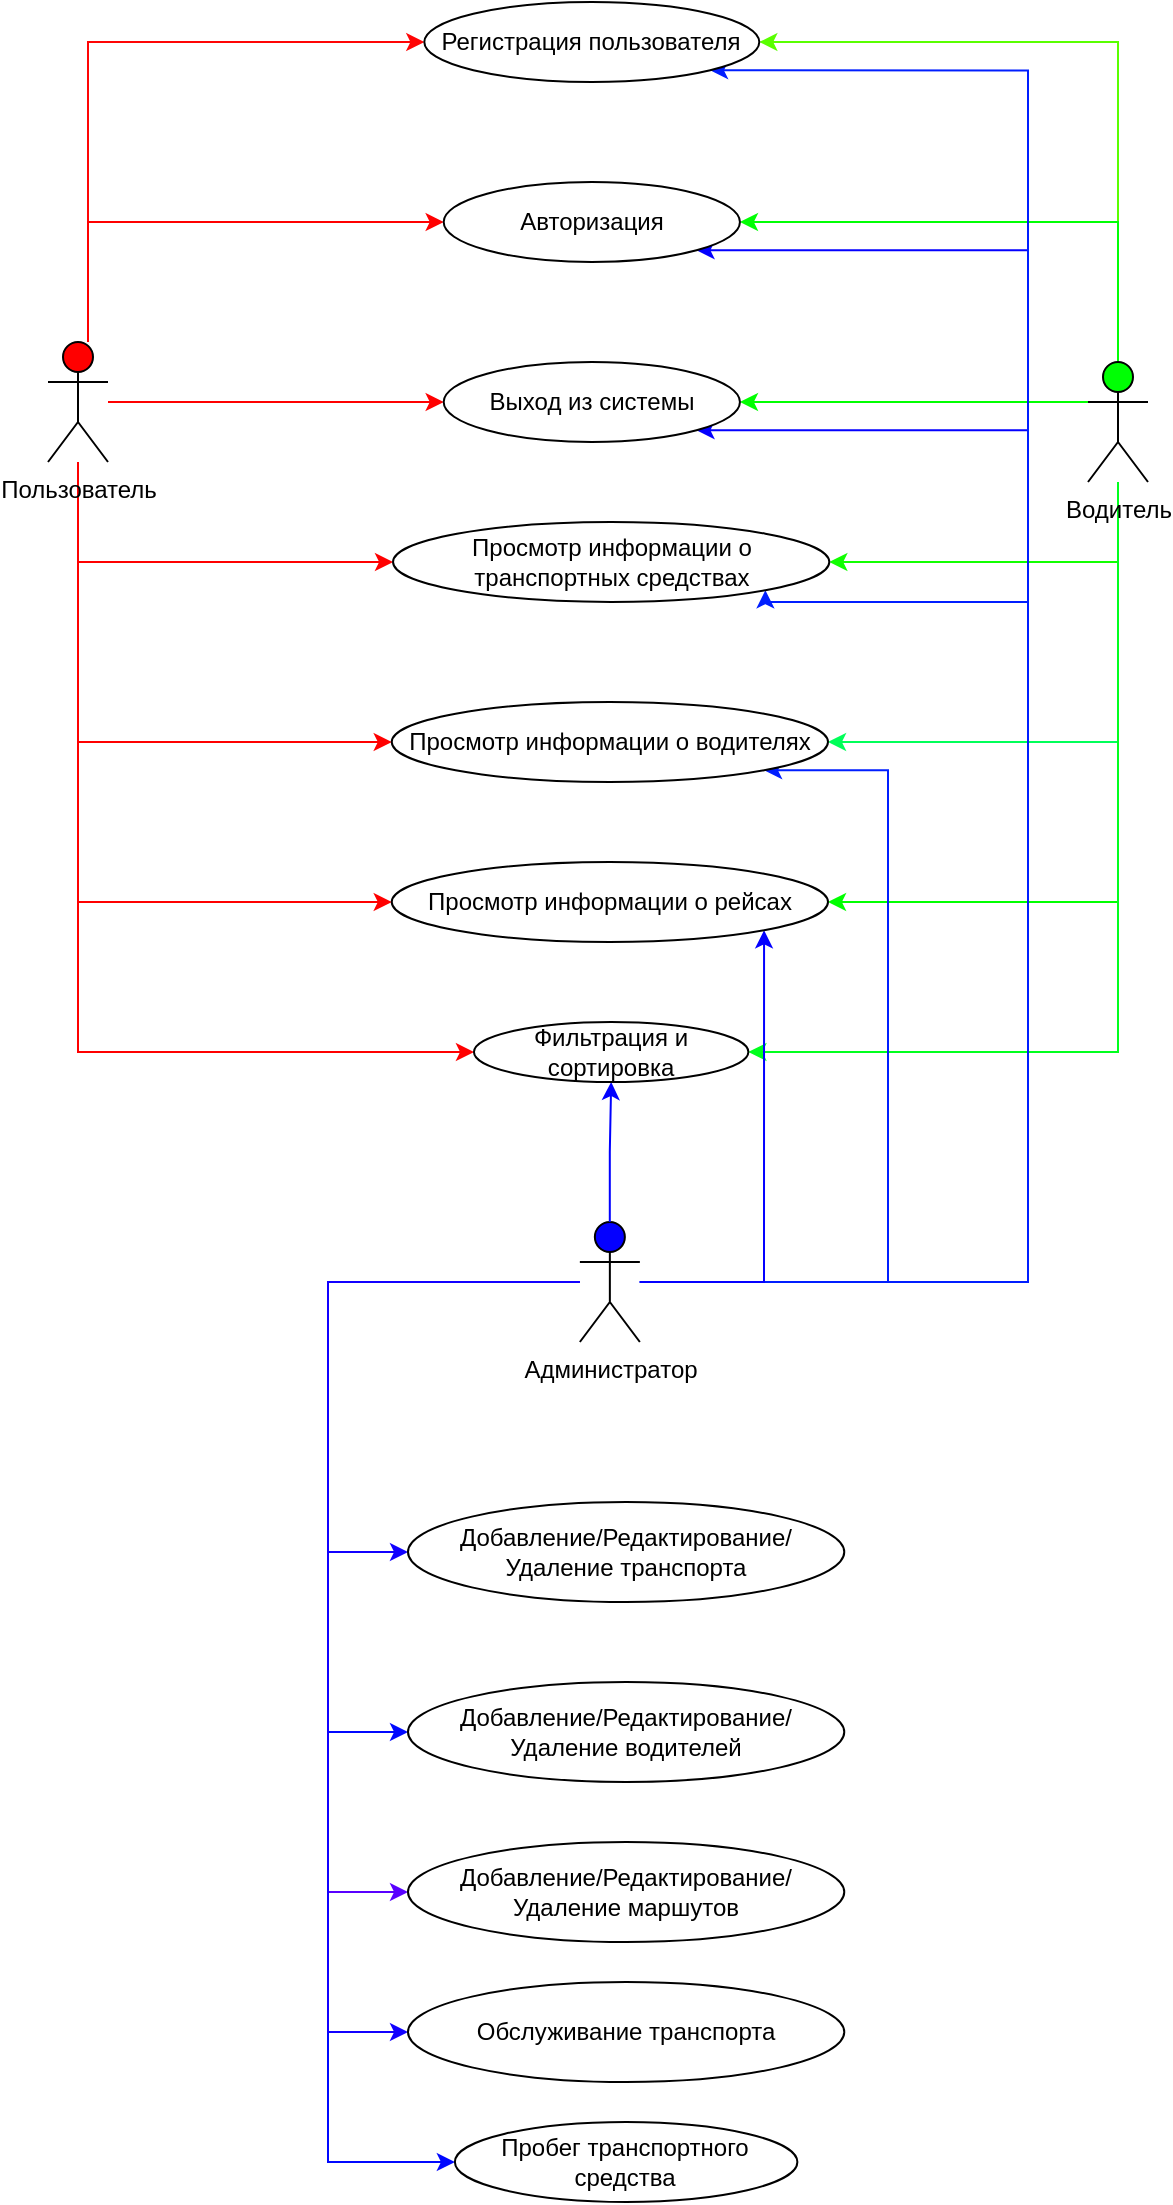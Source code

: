 <mxfile version="26.0.15">
  <diagram name="Страница — 1" id="vHsynu4ayMpg1zfwbm3B">
    <mxGraphModel dx="781" dy="1675" grid="1" gridSize="10" guides="1" tooltips="1" connect="1" arrows="1" fold="1" page="1" pageScale="1" pageWidth="827" pageHeight="1169" math="0" shadow="0">
      <root>
        <mxCell id="0" />
        <mxCell id="1" parent="0" />
        <mxCell id="OWv4xj8orZvl2IwA__Ad-22" style="edgeStyle=orthogonalEdgeStyle;rounded=0;orthogonalLoop=1;jettySize=auto;html=1;entryX=1;entryY=0.5;entryDx=0;entryDy=0;strokeColor=light-dark(#59ff00, #ededed);" parent="1" source="OWv4xj8orZvl2IwA__Ad-2" target="OWv4xj8orZvl2IwA__Ad-11" edge="1">
          <mxGeometry relative="1" as="geometry">
            <Array as="points">
              <mxPoint x="715" y="-270" />
            </Array>
          </mxGeometry>
        </mxCell>
        <mxCell id="OWv4xj8orZvl2IwA__Ad-23" style="edgeStyle=orthogonalEdgeStyle;rounded=0;orthogonalLoop=1;jettySize=auto;html=1;entryX=1;entryY=0.5;entryDx=0;entryDy=0;strokeColor=light-dark(#00ff04, #ededed);" parent="1" source="OWv4xj8orZvl2IwA__Ad-2" target="OWv4xj8orZvl2IwA__Ad-12" edge="1">
          <mxGeometry relative="1" as="geometry">
            <Array as="points">
              <mxPoint x="715" y="-180" />
            </Array>
          </mxGeometry>
        </mxCell>
        <mxCell id="OWv4xj8orZvl2IwA__Ad-24" style="edgeStyle=orthogonalEdgeStyle;rounded=0;orthogonalLoop=1;jettySize=auto;html=1;strokeColor=#00FF00;" parent="1" source="OWv4xj8orZvl2IwA__Ad-2" target="OWv4xj8orZvl2IwA__Ad-13" edge="1">
          <mxGeometry relative="1" as="geometry">
            <Array as="points">
              <mxPoint x="660" y="-90" />
              <mxPoint x="660" y="-90" />
            </Array>
          </mxGeometry>
        </mxCell>
        <mxCell id="OWv4xj8orZvl2IwA__Ad-25" style="edgeStyle=orthogonalEdgeStyle;rounded=0;orthogonalLoop=1;jettySize=auto;html=1;entryX=1;entryY=0.5;entryDx=0;entryDy=0;strokeColor=light-dark(#11ff00, #ededed);" parent="1" source="OWv4xj8orZvl2IwA__Ad-2" target="OWv4xj8orZvl2IwA__Ad-7" edge="1">
          <mxGeometry relative="1" as="geometry">
            <Array as="points">
              <mxPoint x="715" y="-10" />
            </Array>
          </mxGeometry>
        </mxCell>
        <mxCell id="OWv4xj8orZvl2IwA__Ad-26" style="edgeStyle=orthogonalEdgeStyle;rounded=0;orthogonalLoop=1;jettySize=auto;html=1;entryX=1;entryY=0.5;entryDx=0;entryDy=0;strokeColor=light-dark(#00ff59, #ededed);" parent="1" source="OWv4xj8orZvl2IwA__Ad-2" target="OWv4xj8orZvl2IwA__Ad-10" edge="1">
          <mxGeometry relative="1" as="geometry">
            <Array as="points">
              <mxPoint x="715" y="80" />
            </Array>
          </mxGeometry>
        </mxCell>
        <mxCell id="OWv4xj8orZvl2IwA__Ad-27" style="edgeStyle=orthogonalEdgeStyle;rounded=0;orthogonalLoop=1;jettySize=auto;html=1;entryX=1;entryY=0.5;entryDx=0;entryDy=0;strokeColor=#00FF00;" parent="1" source="OWv4xj8orZvl2IwA__Ad-2" target="OWv4xj8orZvl2IwA__Ad-9" edge="1">
          <mxGeometry relative="1" as="geometry">
            <Array as="points">
              <mxPoint x="715" y="160" />
            </Array>
          </mxGeometry>
        </mxCell>
        <mxCell id="OWv4xj8orZvl2IwA__Ad-46" style="edgeStyle=orthogonalEdgeStyle;rounded=0;orthogonalLoop=1;jettySize=auto;html=1;entryX=1;entryY=0.5;entryDx=0;entryDy=0;strokeColor=light-dark(#00ff1e, #ededed);" parent="1" source="OWv4xj8orZvl2IwA__Ad-2" target="OWv4xj8orZvl2IwA__Ad-42" edge="1">
          <mxGeometry relative="1" as="geometry">
            <Array as="points">
              <mxPoint x="715" y="235" />
            </Array>
          </mxGeometry>
        </mxCell>
        <mxCell id="OWv4xj8orZvl2IwA__Ad-2" value="Водитель" style="shape=umlActor;verticalLabelPosition=bottom;verticalAlign=top;html=1;outlineConnect=0;strokeColor=light-dark(#000000, #008f00);fillColor=light-dark(#00ff04, #ededed);" parent="1" vertex="1">
          <mxGeometry x="700" y="-110" width="30" height="60" as="geometry" />
        </mxCell>
        <mxCell id="OWv4xj8orZvl2IwA__Ad-29" style="edgeStyle=orthogonalEdgeStyle;rounded=0;orthogonalLoop=1;jettySize=auto;html=1;entryX=1;entryY=1;entryDx=0;entryDy=0;strokeColor=light-dark(#001eff, #ededed);" parent="1" source="OWv4xj8orZvl2IwA__Ad-3" target="OWv4xj8orZvl2IwA__Ad-10" edge="1">
          <mxGeometry relative="1" as="geometry">
            <Array as="points">
              <mxPoint x="600" y="350" />
              <mxPoint x="600" y="94" />
            </Array>
          </mxGeometry>
        </mxCell>
        <mxCell id="OWv4xj8orZvl2IwA__Ad-30" style="edgeStyle=orthogonalEdgeStyle;rounded=0;orthogonalLoop=1;jettySize=auto;html=1;entryX=1;entryY=1;entryDx=0;entryDy=0;strokeColor=light-dark(#001eff, #ededed);" parent="1" source="OWv4xj8orZvl2IwA__Ad-3" target="OWv4xj8orZvl2IwA__Ad-7" edge="1">
          <mxGeometry relative="1" as="geometry">
            <Array as="points">
              <mxPoint x="670" y="350" />
              <mxPoint x="670" y="10" />
              <mxPoint x="539" y="10" />
            </Array>
          </mxGeometry>
        </mxCell>
        <mxCell id="OWv4xj8orZvl2IwA__Ad-31" style="edgeStyle=orthogonalEdgeStyle;rounded=0;orthogonalLoop=1;jettySize=auto;html=1;entryX=1;entryY=1;entryDx=0;entryDy=0;strokeColor=light-dark(#0400ff, #ededed);" parent="1" source="OWv4xj8orZvl2IwA__Ad-3" target="OWv4xj8orZvl2IwA__Ad-13" edge="1">
          <mxGeometry relative="1" as="geometry">
            <Array as="points">
              <mxPoint x="670" y="350" />
              <mxPoint x="670" y="-76" />
            </Array>
          </mxGeometry>
        </mxCell>
        <mxCell id="OWv4xj8orZvl2IwA__Ad-32" style="edgeStyle=orthogonalEdgeStyle;rounded=0;orthogonalLoop=1;jettySize=auto;html=1;entryX=1;entryY=1;entryDx=0;entryDy=0;strokeColor=light-dark(#0400ff, #ededed);" parent="1" source="OWv4xj8orZvl2IwA__Ad-3" target="OWv4xj8orZvl2IwA__Ad-12" edge="1">
          <mxGeometry relative="1" as="geometry">
            <Array as="points">
              <mxPoint x="670" y="350" />
              <mxPoint x="670" y="-166" />
            </Array>
          </mxGeometry>
        </mxCell>
        <mxCell id="OWv4xj8orZvl2IwA__Ad-33" style="edgeStyle=orthogonalEdgeStyle;rounded=0;orthogonalLoop=1;jettySize=auto;html=1;entryX=1;entryY=1;entryDx=0;entryDy=0;strokeColor=light-dark(#001eff, #ededed);" parent="1" source="OWv4xj8orZvl2IwA__Ad-3" target="OWv4xj8orZvl2IwA__Ad-11" edge="1">
          <mxGeometry relative="1" as="geometry">
            <Array as="points">
              <mxPoint x="670" y="350" />
              <mxPoint x="670" y="-256" />
            </Array>
          </mxGeometry>
        </mxCell>
        <mxCell id="OWv4xj8orZvl2IwA__Ad-45" style="edgeStyle=orthogonalEdgeStyle;rounded=0;orthogonalLoop=1;jettySize=auto;html=1;entryX=1;entryY=1;entryDx=0;entryDy=0;strokeColor=light-dark(#0400ff, #ededed);" parent="1" source="OWv4xj8orZvl2IwA__Ad-3" target="OWv4xj8orZvl2IwA__Ad-9" edge="1">
          <mxGeometry relative="1" as="geometry">
            <Array as="points">
              <mxPoint x="538" y="350" />
            </Array>
          </mxGeometry>
        </mxCell>
        <mxCell id="OWv4xj8orZvl2IwA__Ad-48" style="edgeStyle=orthogonalEdgeStyle;rounded=0;orthogonalLoop=1;jettySize=auto;html=1;entryX=0;entryY=0.5;entryDx=0;entryDy=0;strokeColor=light-dark(#0008ff, #ededed);" parent="1" source="OWv4xj8orZvl2IwA__Ad-3" target="OWv4xj8orZvl2IwA__Ad-41" edge="1">
          <mxGeometry relative="1" as="geometry">
            <Array as="points">
              <mxPoint x="320" y="350" />
              <mxPoint x="320" y="790" />
            </Array>
          </mxGeometry>
        </mxCell>
        <mxCell id="OWv4xj8orZvl2IwA__Ad-49" style="edgeStyle=orthogonalEdgeStyle;rounded=0;orthogonalLoop=1;jettySize=auto;html=1;entryX=0;entryY=0.5;entryDx=0;entryDy=0;strokeColor=light-dark(#1100ff, #ededed);" parent="1" source="OWv4xj8orZvl2IwA__Ad-3" target="OWv4xj8orZvl2IwA__Ad-38" edge="1">
          <mxGeometry relative="1" as="geometry">
            <Array as="points">
              <mxPoint x="320" y="350" />
              <mxPoint x="320" y="485" />
            </Array>
          </mxGeometry>
        </mxCell>
        <mxCell id="OWv4xj8orZvl2IwA__Ad-50" style="edgeStyle=orthogonalEdgeStyle;rounded=0;orthogonalLoop=1;jettySize=auto;html=1;entryX=0;entryY=0.5;entryDx=0;entryDy=0;strokeColor=light-dark(#0008ff, #ededed);" parent="1" source="OWv4xj8orZvl2IwA__Ad-3" target="OWv4xj8orZvl2IwA__Ad-36" edge="1">
          <mxGeometry relative="1" as="geometry">
            <Array as="points">
              <mxPoint x="320" y="350" />
              <mxPoint x="320" y="575" />
            </Array>
          </mxGeometry>
        </mxCell>
        <mxCell id="OWv4xj8orZvl2IwA__Ad-51" style="edgeStyle=orthogonalEdgeStyle;rounded=0;orthogonalLoop=1;jettySize=auto;html=1;entryX=0;entryY=0.5;entryDx=0;entryDy=0;strokeColor=light-dark(#5900ff, #ededed);" parent="1" source="OWv4xj8orZvl2IwA__Ad-3" target="OWv4xj8orZvl2IwA__Ad-37" edge="1">
          <mxGeometry relative="1" as="geometry">
            <Array as="points">
              <mxPoint x="320" y="350" />
              <mxPoint x="320" y="655" />
            </Array>
          </mxGeometry>
        </mxCell>
        <mxCell id="OWv4xj8orZvl2IwA__Ad-52" style="edgeStyle=orthogonalEdgeStyle;rounded=0;orthogonalLoop=1;jettySize=auto;html=1;entryX=0;entryY=0.5;entryDx=0;entryDy=0;strokeColor=light-dark(#1100ff, #ededed);" parent="1" source="OWv4xj8orZvl2IwA__Ad-3" target="OWv4xj8orZvl2IwA__Ad-40" edge="1">
          <mxGeometry relative="1" as="geometry">
            <Array as="points">
              <mxPoint x="320" y="350" />
              <mxPoint x="320" y="725" />
            </Array>
          </mxGeometry>
        </mxCell>
        <mxCell id="OWv4xj8orZvl2IwA__Ad-3" value="Администратор" style="shape=umlActor;verticalLabelPosition=bottom;verticalAlign=top;html=1;outlineConnect=0;fillColor=light-dark(#0400ff, #ededed);" parent="1" vertex="1">
          <mxGeometry x="445.93" y="320" width="30" height="60" as="geometry" />
        </mxCell>
        <mxCell id="OWv4xj8orZvl2IwA__Ad-14" style="edgeStyle=orthogonalEdgeStyle;rounded=0;orthogonalLoop=1;jettySize=auto;html=1;entryX=0;entryY=0.5;entryDx=0;entryDy=0;strokeColor=light-dark(#ff0505, #ededed);" parent="1" source="OWv4xj8orZvl2IwA__Ad-5" target="OWv4xj8orZvl2IwA__Ad-11" edge="1">
          <mxGeometry relative="1" as="geometry">
            <Array as="points">
              <mxPoint x="200" y="-270" />
            </Array>
          </mxGeometry>
        </mxCell>
        <mxCell id="OWv4xj8orZvl2IwA__Ad-17" style="edgeStyle=orthogonalEdgeStyle;rounded=0;orthogonalLoop=1;jettySize=auto;html=1;entryX=0;entryY=0.5;entryDx=0;entryDy=0;strokeColor=#FF0000;" parent="1" source="OWv4xj8orZvl2IwA__Ad-5" target="OWv4xj8orZvl2IwA__Ad-12" edge="1">
          <mxGeometry relative="1" as="geometry">
            <Array as="points">
              <mxPoint x="200" y="-180" />
            </Array>
          </mxGeometry>
        </mxCell>
        <mxCell id="OWv4xj8orZvl2IwA__Ad-18" style="edgeStyle=orthogonalEdgeStyle;rounded=0;orthogonalLoop=1;jettySize=auto;html=1;entryX=0;entryY=0.5;entryDx=0;entryDy=0;strokeColor=light-dark(#ff0000, #ededed);" parent="1" source="OWv4xj8orZvl2IwA__Ad-5" target="OWv4xj8orZvl2IwA__Ad-13" edge="1">
          <mxGeometry relative="1" as="geometry" />
        </mxCell>
        <mxCell id="OWv4xj8orZvl2IwA__Ad-19" style="edgeStyle=orthogonalEdgeStyle;rounded=0;orthogonalLoop=1;jettySize=auto;html=1;entryX=0;entryY=0.5;entryDx=0;entryDy=0;strokeColor=light-dark(#ff0000, #ededed);" parent="1" source="OWv4xj8orZvl2IwA__Ad-5" target="OWv4xj8orZvl2IwA__Ad-7" edge="1">
          <mxGeometry relative="1" as="geometry">
            <Array as="points">
              <mxPoint x="195" y="-10" />
            </Array>
          </mxGeometry>
        </mxCell>
        <mxCell id="OWv4xj8orZvl2IwA__Ad-20" style="edgeStyle=orthogonalEdgeStyle;rounded=0;orthogonalLoop=1;jettySize=auto;html=1;entryX=0;entryY=0.5;entryDx=0;entryDy=0;strokeColor=light-dark(#ff0000, #ededed);" parent="1" source="OWv4xj8orZvl2IwA__Ad-5" target="OWv4xj8orZvl2IwA__Ad-10" edge="1">
          <mxGeometry relative="1" as="geometry">
            <Array as="points">
              <mxPoint x="195" y="80" />
            </Array>
          </mxGeometry>
        </mxCell>
        <mxCell id="OWv4xj8orZvl2IwA__Ad-21" style="edgeStyle=orthogonalEdgeStyle;rounded=0;orthogonalLoop=1;jettySize=auto;html=1;entryX=0;entryY=0.5;entryDx=0;entryDy=0;strokeColor=light-dark(#ff0000, #ededed);" parent="1" source="OWv4xj8orZvl2IwA__Ad-5" target="OWv4xj8orZvl2IwA__Ad-9" edge="1">
          <mxGeometry relative="1" as="geometry">
            <Array as="points">
              <mxPoint x="195" y="160" />
            </Array>
          </mxGeometry>
        </mxCell>
        <mxCell id="OWv4xj8orZvl2IwA__Ad-47" style="edgeStyle=orthogonalEdgeStyle;rounded=0;orthogonalLoop=1;jettySize=auto;html=1;entryX=0;entryY=0.5;entryDx=0;entryDy=0;strokeColor=light-dark(#ff0000, #ededed);" parent="1" source="OWv4xj8orZvl2IwA__Ad-5" target="OWv4xj8orZvl2IwA__Ad-42" edge="1">
          <mxGeometry relative="1" as="geometry">
            <Array as="points">
              <mxPoint x="195" y="235" />
            </Array>
          </mxGeometry>
        </mxCell>
        <mxCell id="OWv4xj8orZvl2IwA__Ad-5" value="Пользователь" style="shape=umlActor;verticalLabelPosition=bottom;verticalAlign=top;html=1;outlineConnect=0;fillColor=light-dark(#ff0000, #ededed);" parent="1" vertex="1">
          <mxGeometry x="180" y="-120" width="30" height="60" as="geometry" />
        </mxCell>
        <mxCell id="OWv4xj8orZvl2IwA__Ad-7" value="Просмотр информации о транспортных средствах" style="ellipse;whiteSpace=wrap;html=1;" parent="1" vertex="1">
          <mxGeometry x="352.52" y="-30" width="218.13" height="40" as="geometry" />
        </mxCell>
        <mxCell id="OWv4xj8orZvl2IwA__Ad-9" value="Просмотр информации о рейсах" style="ellipse;whiteSpace=wrap;html=1;" parent="1" vertex="1">
          <mxGeometry x="351.87" y="140" width="218.13" height="40" as="geometry" />
        </mxCell>
        <mxCell id="OWv4xj8orZvl2IwA__Ad-10" value="Просмотр информации о водителях" style="ellipse;whiteSpace=wrap;html=1;" parent="1" vertex="1">
          <mxGeometry x="351.87" y="60" width="218.13" height="40" as="geometry" />
        </mxCell>
        <mxCell id="OWv4xj8orZvl2IwA__Ad-11" value="Регистрация пользователя" style="ellipse;whiteSpace=wrap;html=1;" parent="1" vertex="1">
          <mxGeometry x="368.16" y="-290" width="167.49" height="40" as="geometry" />
        </mxCell>
        <mxCell id="OWv4xj8orZvl2IwA__Ad-12" value="Авторизация" style="ellipse;whiteSpace=wrap;html=1;" parent="1" vertex="1">
          <mxGeometry x="377.84" y="-200" width="148.13" height="40" as="geometry" />
        </mxCell>
        <mxCell id="OWv4xj8orZvl2IwA__Ad-13" value="Выход из системы" style="ellipse;whiteSpace=wrap;html=1;" parent="1" vertex="1">
          <mxGeometry x="377.84" y="-110" width="148.13" height="40" as="geometry" />
        </mxCell>
        <mxCell id="OWv4xj8orZvl2IwA__Ad-36" value="Добавление/Редактирование/Удаление&amp;nbsp;водителей" style="ellipse;whiteSpace=wrap;html=1;" parent="1" vertex="1">
          <mxGeometry x="360" y="550" width="218.13" height="50" as="geometry" />
        </mxCell>
        <mxCell id="OWv4xj8orZvl2IwA__Ad-37" value="Добавление/Редактирование/Удаление маршутов" style="ellipse;whiteSpace=wrap;html=1;" parent="1" vertex="1">
          <mxGeometry x="360" y="630" width="218.13" height="50" as="geometry" />
        </mxCell>
        <mxCell id="OWv4xj8orZvl2IwA__Ad-38" value="Добавление/Редактирование/Удаление транспорта" style="ellipse;whiteSpace=wrap;html=1;" parent="1" vertex="1">
          <mxGeometry x="360" y="460" width="218.13" height="50" as="geometry" />
        </mxCell>
        <mxCell id="OWv4xj8orZvl2IwA__Ad-40" value="Обслуживание транспорта" style="ellipse;whiteSpace=wrap;html=1;" parent="1" vertex="1">
          <mxGeometry x="360" y="700" width="218.13" height="50" as="geometry" />
        </mxCell>
        <mxCell id="OWv4xj8orZvl2IwA__Ad-41" value="Пробег транспортного средства" style="ellipse;whiteSpace=wrap;html=1;" parent="1" vertex="1">
          <mxGeometry x="383.44" y="770" width="171.25" height="40" as="geometry" />
        </mxCell>
        <mxCell id="OWv4xj8orZvl2IwA__Ad-43" value="" style="edgeStyle=orthogonalEdgeStyle;rounded=0;orthogonalLoop=1;jettySize=auto;html=1;entryX=0.5;entryY=1;entryDx=0;entryDy=0;strokeColor=#0000FF;" parent="1" source="OWv4xj8orZvl2IwA__Ad-3" target="OWv4xj8orZvl2IwA__Ad-42" edge="1">
          <mxGeometry relative="1" as="geometry">
            <mxPoint x="461" y="320" as="sourcePoint" />
            <mxPoint x="461" y="180" as="targetPoint" />
          </mxGeometry>
        </mxCell>
        <mxCell id="OWv4xj8orZvl2IwA__Ad-42" value="Фильтрация и сортировка" style="ellipse;whiteSpace=wrap;html=1;" parent="1" vertex="1">
          <mxGeometry x="392.98" y="220" width="137.21" height="30" as="geometry" />
        </mxCell>
      </root>
    </mxGraphModel>
  </diagram>
</mxfile>
